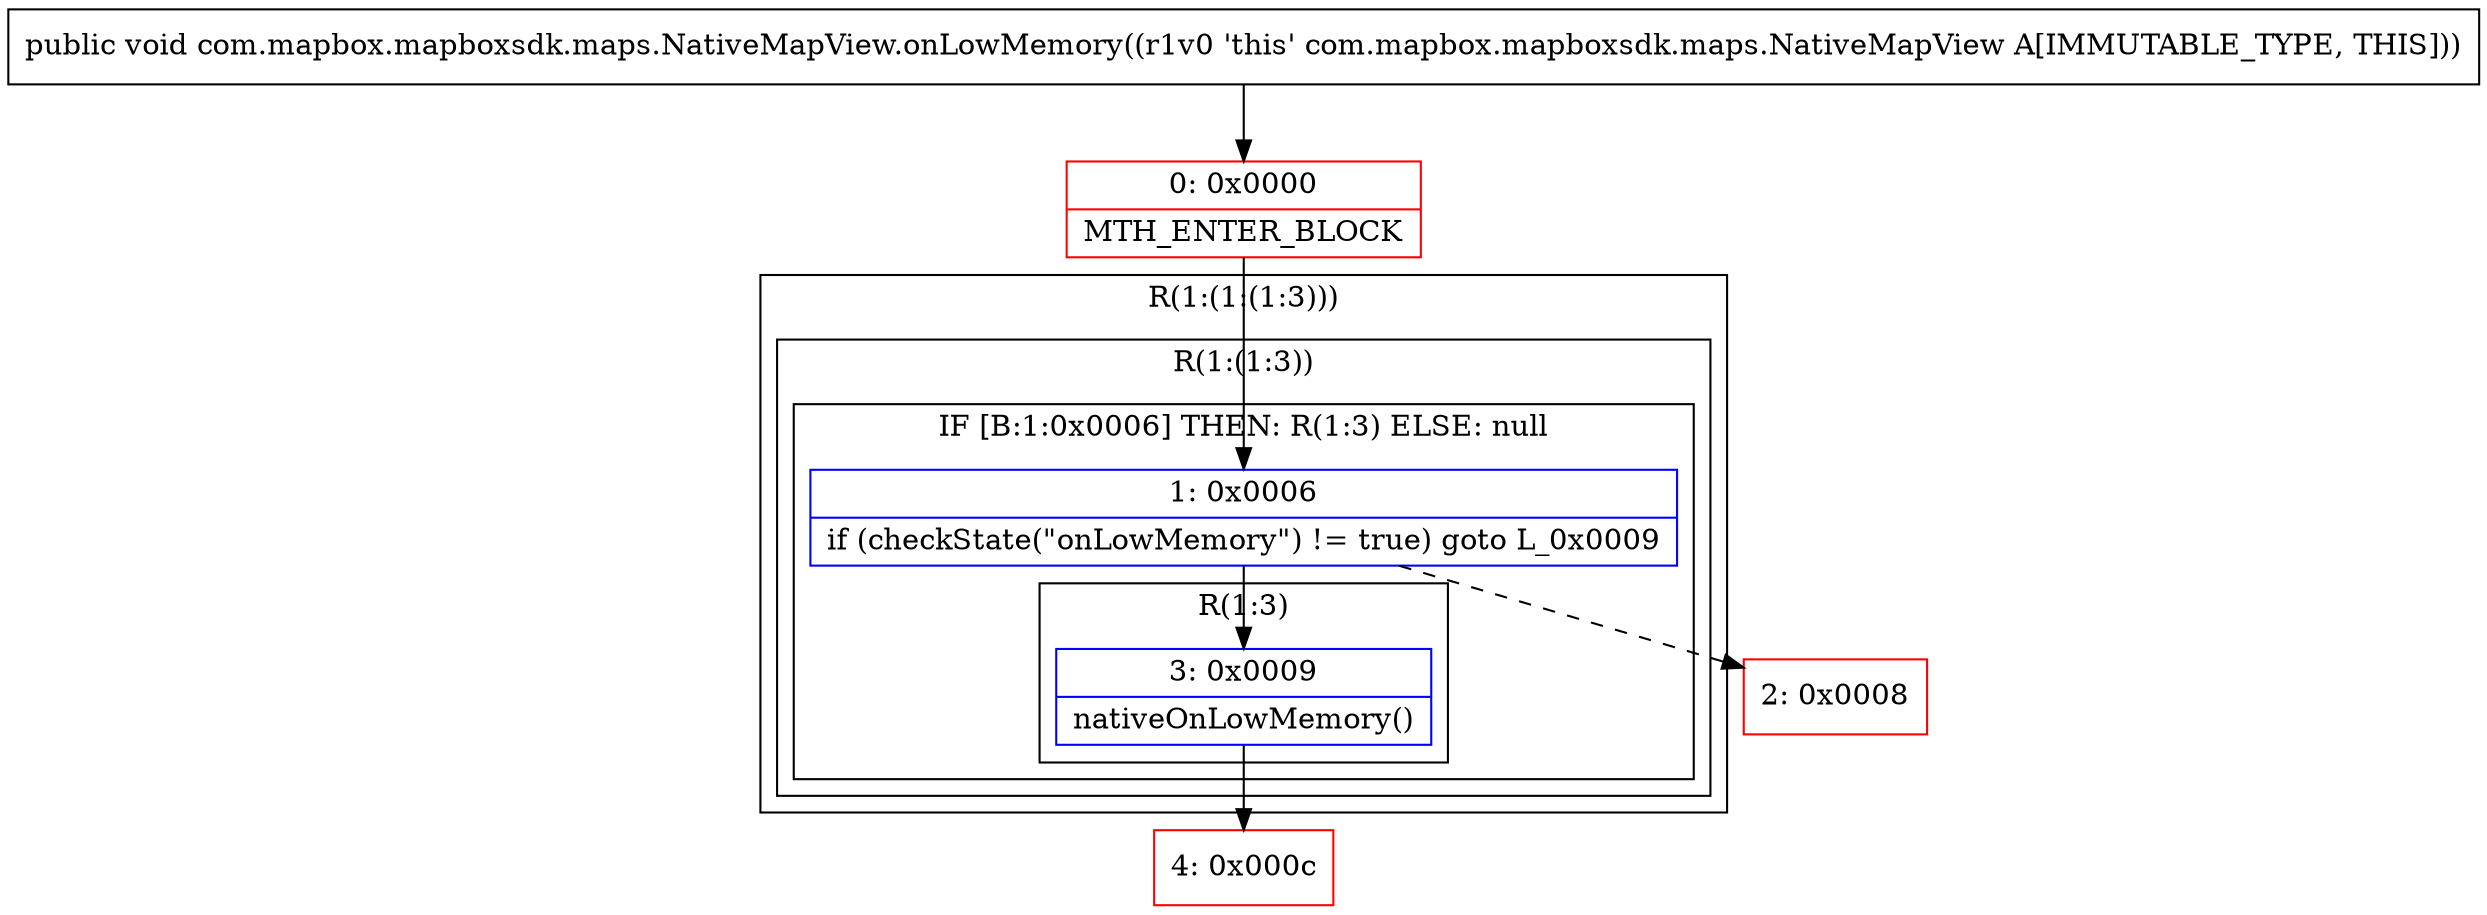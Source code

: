digraph "CFG forcom.mapbox.mapboxsdk.maps.NativeMapView.onLowMemory()V" {
subgraph cluster_Region_1068642618 {
label = "R(1:(1:(1:3)))";
node [shape=record,color=blue];
subgraph cluster_Region_1594149293 {
label = "R(1:(1:3))";
node [shape=record,color=blue];
subgraph cluster_IfRegion_1784542984 {
label = "IF [B:1:0x0006] THEN: R(1:3) ELSE: null";
node [shape=record,color=blue];
Node_1 [shape=record,label="{1\:\ 0x0006|if (checkState(\"onLowMemory\") != true) goto L_0x0009\l}"];
subgraph cluster_Region_1696874126 {
label = "R(1:3)";
node [shape=record,color=blue];
Node_3 [shape=record,label="{3\:\ 0x0009|nativeOnLowMemory()\l}"];
}
}
}
}
Node_0 [shape=record,color=red,label="{0\:\ 0x0000|MTH_ENTER_BLOCK\l}"];
Node_2 [shape=record,color=red,label="{2\:\ 0x0008}"];
Node_4 [shape=record,color=red,label="{4\:\ 0x000c}"];
MethodNode[shape=record,label="{public void com.mapbox.mapboxsdk.maps.NativeMapView.onLowMemory((r1v0 'this' com.mapbox.mapboxsdk.maps.NativeMapView A[IMMUTABLE_TYPE, THIS])) }"];
MethodNode -> Node_0;
Node_1 -> Node_2[style=dashed];
Node_1 -> Node_3;
Node_3 -> Node_4;
Node_0 -> Node_1;
}

